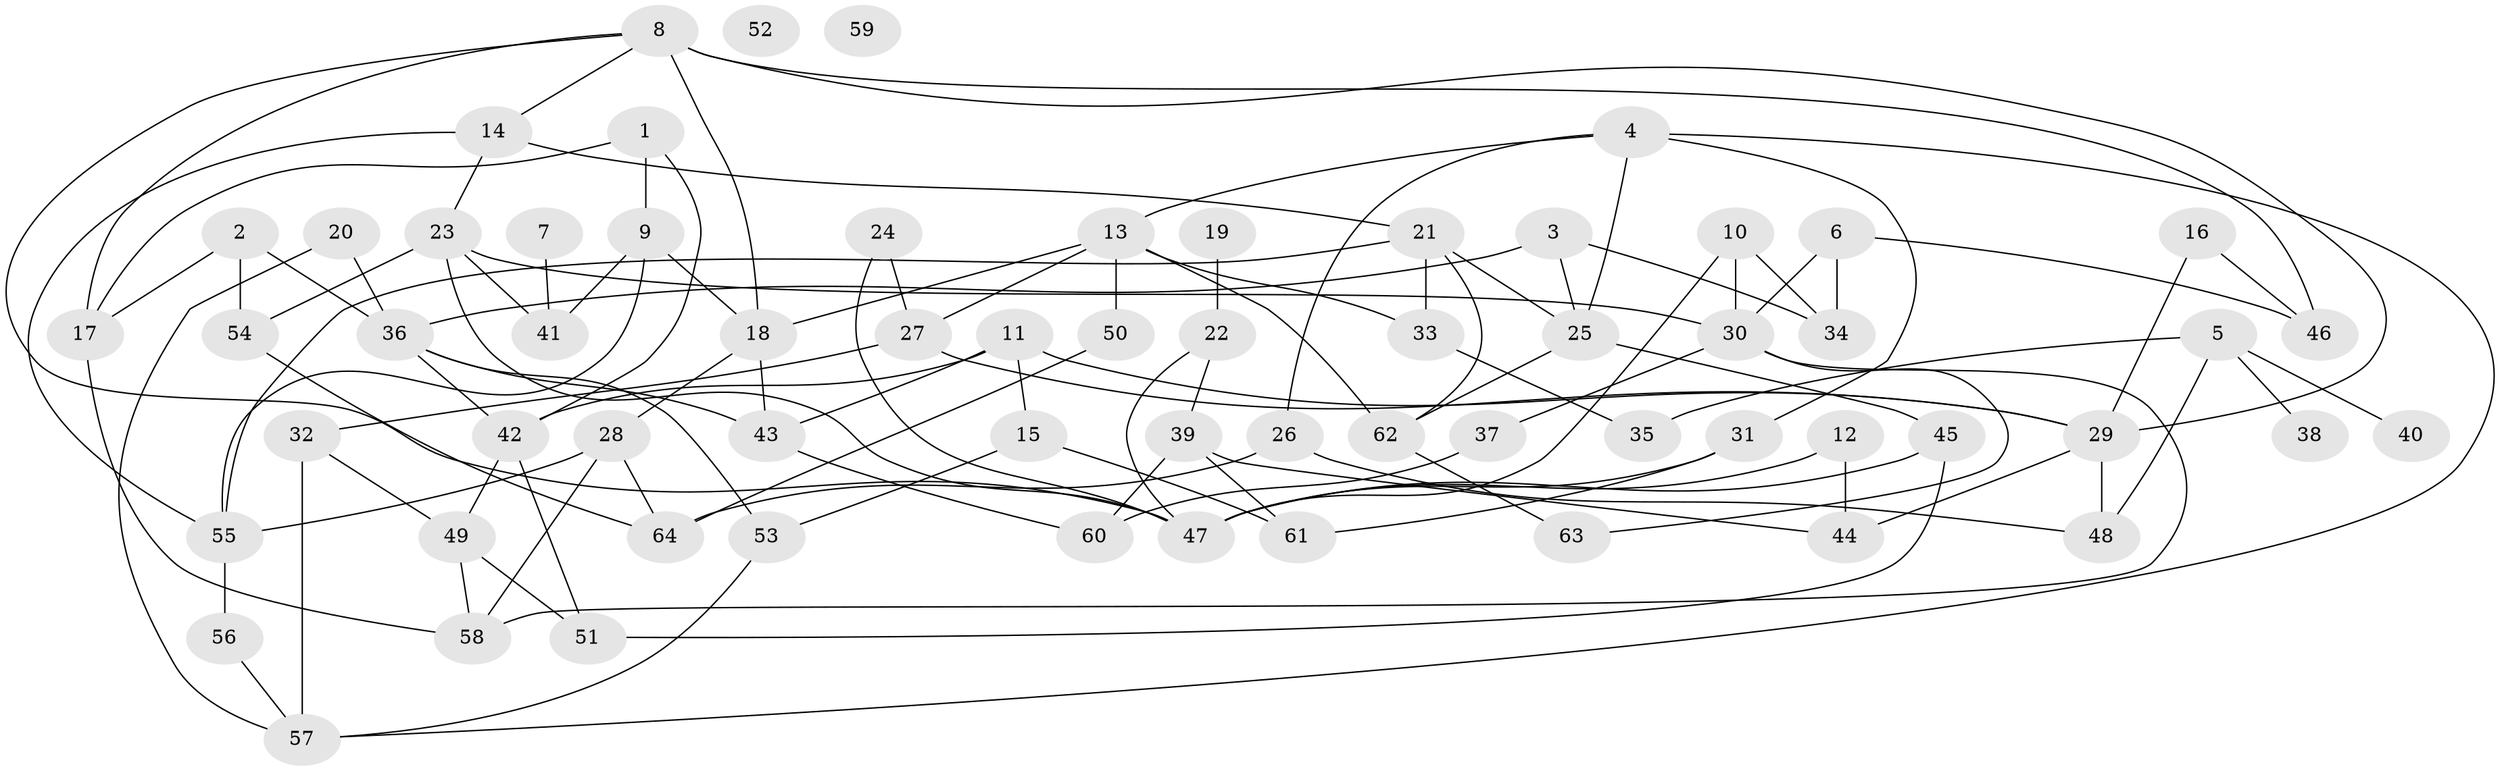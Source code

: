 // Generated by graph-tools (version 1.1) at 2025/40/03/09/25 04:40:27]
// undirected, 64 vertices, 109 edges
graph export_dot {
graph [start="1"]
  node [color=gray90,style=filled];
  1;
  2;
  3;
  4;
  5;
  6;
  7;
  8;
  9;
  10;
  11;
  12;
  13;
  14;
  15;
  16;
  17;
  18;
  19;
  20;
  21;
  22;
  23;
  24;
  25;
  26;
  27;
  28;
  29;
  30;
  31;
  32;
  33;
  34;
  35;
  36;
  37;
  38;
  39;
  40;
  41;
  42;
  43;
  44;
  45;
  46;
  47;
  48;
  49;
  50;
  51;
  52;
  53;
  54;
  55;
  56;
  57;
  58;
  59;
  60;
  61;
  62;
  63;
  64;
  1 -- 9;
  1 -- 17;
  1 -- 42;
  2 -- 17;
  2 -- 36;
  2 -- 54;
  3 -- 25;
  3 -- 34;
  3 -- 36;
  4 -- 13;
  4 -- 25;
  4 -- 26;
  4 -- 31;
  4 -- 57;
  5 -- 35;
  5 -- 38;
  5 -- 40;
  5 -- 48;
  6 -- 30;
  6 -- 34;
  6 -- 46;
  7 -- 41;
  8 -- 14;
  8 -- 17;
  8 -- 18;
  8 -- 29;
  8 -- 46;
  8 -- 47;
  9 -- 18;
  9 -- 41;
  9 -- 55;
  10 -- 30;
  10 -- 34;
  10 -- 47;
  11 -- 15;
  11 -- 29;
  11 -- 42;
  11 -- 43;
  12 -- 44;
  12 -- 47;
  13 -- 18;
  13 -- 27;
  13 -- 33;
  13 -- 50;
  13 -- 62;
  14 -- 21;
  14 -- 23;
  14 -- 55;
  15 -- 53;
  15 -- 61;
  16 -- 29;
  16 -- 46;
  17 -- 58;
  18 -- 28;
  18 -- 43;
  19 -- 22;
  20 -- 36;
  20 -- 57;
  21 -- 25;
  21 -- 33;
  21 -- 55;
  21 -- 62;
  22 -- 39;
  22 -- 47;
  23 -- 30;
  23 -- 41;
  23 -- 47;
  23 -- 54;
  24 -- 27;
  24 -- 47;
  25 -- 45;
  25 -- 62;
  26 -- 48;
  26 -- 64;
  27 -- 29;
  27 -- 32;
  28 -- 55;
  28 -- 58;
  28 -- 64;
  29 -- 44;
  29 -- 48;
  30 -- 37;
  30 -- 58;
  30 -- 63;
  31 -- 47;
  31 -- 61;
  32 -- 49;
  32 -- 57;
  33 -- 35;
  36 -- 42;
  36 -- 43;
  36 -- 53;
  37 -- 60;
  39 -- 44;
  39 -- 60;
  39 -- 61;
  42 -- 49;
  42 -- 51;
  43 -- 60;
  45 -- 47;
  45 -- 51;
  49 -- 51;
  49 -- 58;
  50 -- 64;
  53 -- 57;
  54 -- 64;
  55 -- 56;
  56 -- 57;
  62 -- 63;
}
